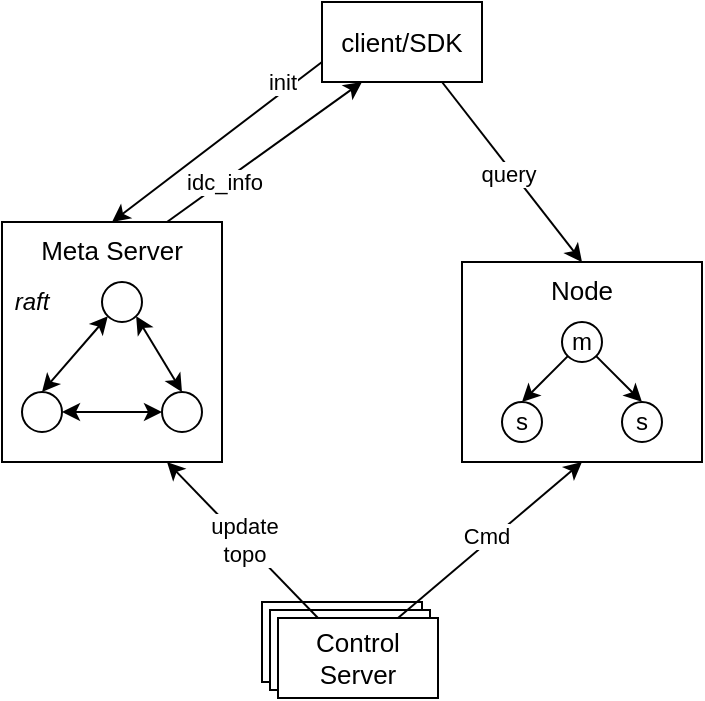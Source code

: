 <mxfile version="24.8.3" pages="3">
  <diagram name="第 1 页" id="ynK3PyQQX8J9_7JUj5-6">
    <mxGraphModel dx="819" dy="446" grid="1" gridSize="10" guides="1" tooltips="1" connect="1" arrows="1" fold="1" page="1" pageScale="1" pageWidth="827" pageHeight="1169" math="0" shadow="0">
      <root>
        <mxCell id="0" />
        <mxCell id="1" parent="0" />
        <mxCell id="z3OCQATZSgq5O4msNPUZ-25" style="rounded=0;orthogonalLoop=1;jettySize=auto;html=1;exitX=0;exitY=0.75;exitDx=0;exitDy=0;entryX=0.5;entryY=0;entryDx=0;entryDy=0;" edge="1" parent="1" source="z3OCQATZSgq5O4msNPUZ-2" target="z3OCQATZSgq5O4msNPUZ-3">
          <mxGeometry relative="1" as="geometry" />
        </mxCell>
        <mxCell id="z3OCQATZSgq5O4msNPUZ-26" value="init" style="edgeLabel;html=1;align=center;verticalAlign=middle;resizable=0;points=[];" vertex="1" connectable="0" parent="z3OCQATZSgq5O4msNPUZ-25">
          <mxGeometry x="0.004" y="-2" relative="1" as="geometry">
            <mxPoint x="34" y="-29" as="offset" />
          </mxGeometry>
        </mxCell>
        <mxCell id="z3OCQATZSgq5O4msNPUZ-29" style="rounded=0;orthogonalLoop=1;jettySize=auto;html=1;exitX=0.75;exitY=1;exitDx=0;exitDy=0;entryX=0.5;entryY=0;entryDx=0;entryDy=0;" edge="1" parent="1" source="z3OCQATZSgq5O4msNPUZ-2" target="z3OCQATZSgq5O4msNPUZ-5">
          <mxGeometry relative="1" as="geometry" />
        </mxCell>
        <mxCell id="z3OCQATZSgq5O4msNPUZ-30" value="query" style="edgeLabel;html=1;align=center;verticalAlign=middle;resizable=0;points=[];" vertex="1" connectable="0" parent="z3OCQATZSgq5O4msNPUZ-29">
          <mxGeometry x="-0.016" y="-2" relative="1" as="geometry">
            <mxPoint as="offset" />
          </mxGeometry>
        </mxCell>
        <mxCell id="z3OCQATZSgq5O4msNPUZ-2" value="&lt;span style=&quot;font-size: 13px;&quot;&gt;client/SDK&lt;/span&gt;" style="rounded=0;whiteSpace=wrap;html=1;" vertex="1" parent="1">
          <mxGeometry x="310" y="120" width="80" height="40" as="geometry" />
        </mxCell>
        <mxCell id="z3OCQATZSgq5O4msNPUZ-27" style="rounded=0;orthogonalLoop=1;jettySize=auto;html=1;exitX=0.75;exitY=0;exitDx=0;exitDy=0;entryX=0.25;entryY=1;entryDx=0;entryDy=0;" edge="1" parent="1" source="z3OCQATZSgq5O4msNPUZ-3" target="z3OCQATZSgq5O4msNPUZ-2">
          <mxGeometry relative="1" as="geometry" />
        </mxCell>
        <mxCell id="z3OCQATZSgq5O4msNPUZ-28" value="idc_info" style="edgeLabel;html=1;align=center;verticalAlign=middle;resizable=0;points=[];" vertex="1" connectable="0" parent="z3OCQATZSgq5O4msNPUZ-27">
          <mxGeometry x="-0.06" relative="1" as="geometry">
            <mxPoint x="-18" y="13" as="offset" />
          </mxGeometry>
        </mxCell>
        <mxCell id="z3OCQATZSgq5O4msNPUZ-3" value="&lt;span style=&quot;font-size: 13px;&quot;&gt;Meta Server&lt;br&gt;&lt;/span&gt;" style="rounded=0;whiteSpace=wrap;html=1;verticalAlign=top;" vertex="1" parent="1">
          <mxGeometry x="150" y="230" width="110" height="120" as="geometry" />
        </mxCell>
        <mxCell id="z3OCQATZSgq5O4msNPUZ-12" value="" style="group" vertex="1" connectable="0" parent="1">
          <mxGeometry x="160" y="260" width="90" height="75" as="geometry" />
        </mxCell>
        <mxCell id="z3OCQATZSgq5O4msNPUZ-6" value="" style="ellipse;whiteSpace=wrap;html=1;aspect=fixed;" vertex="1" parent="z3OCQATZSgq5O4msNPUZ-12">
          <mxGeometry x="40" width="20" height="20" as="geometry" />
        </mxCell>
        <mxCell id="z3OCQATZSgq5O4msNPUZ-7" value="" style="ellipse;whiteSpace=wrap;html=1;aspect=fixed;" vertex="1" parent="z3OCQATZSgq5O4msNPUZ-12">
          <mxGeometry y="55" width="20" height="20" as="geometry" />
        </mxCell>
        <mxCell id="z3OCQATZSgq5O4msNPUZ-9" style="rounded=0;orthogonalLoop=1;jettySize=auto;html=1;exitX=0;exitY=1;exitDx=0;exitDy=0;entryX=0.5;entryY=0;entryDx=0;entryDy=0;startArrow=classic;startFill=1;" edge="1" parent="z3OCQATZSgq5O4msNPUZ-12" source="z3OCQATZSgq5O4msNPUZ-6" target="z3OCQATZSgq5O4msNPUZ-7">
          <mxGeometry relative="1" as="geometry" />
        </mxCell>
        <mxCell id="z3OCQATZSgq5O4msNPUZ-8" value="" style="ellipse;whiteSpace=wrap;html=1;aspect=fixed;" vertex="1" parent="z3OCQATZSgq5O4msNPUZ-12">
          <mxGeometry x="70" y="55" width="20" height="20" as="geometry" />
        </mxCell>
        <mxCell id="z3OCQATZSgq5O4msNPUZ-10" style="rounded=0;orthogonalLoop=1;jettySize=auto;html=1;exitX=1;exitY=1;exitDx=0;exitDy=0;entryX=0.5;entryY=0;entryDx=0;entryDy=0;startArrow=classic;startFill=1;" edge="1" parent="z3OCQATZSgq5O4msNPUZ-12" source="z3OCQATZSgq5O4msNPUZ-6" target="z3OCQATZSgq5O4msNPUZ-8">
          <mxGeometry relative="1" as="geometry">
            <mxPoint x="53" y="27" as="sourcePoint" />
            <mxPoint x="27" y="68" as="targetPoint" />
          </mxGeometry>
        </mxCell>
        <mxCell id="z3OCQATZSgq5O4msNPUZ-11" style="rounded=0;orthogonalLoop=1;jettySize=auto;html=1;exitX=0;exitY=0.5;exitDx=0;exitDy=0;entryX=1;entryY=0.5;entryDx=0;entryDy=0;startArrow=classic;startFill=1;" edge="1" parent="z3OCQATZSgq5O4msNPUZ-12" source="z3OCQATZSgq5O4msNPUZ-8" target="z3OCQATZSgq5O4msNPUZ-7">
          <mxGeometry relative="1" as="geometry">
            <mxPoint x="63" y="37" as="sourcePoint" />
            <mxPoint x="37" y="78" as="targetPoint" />
          </mxGeometry>
        </mxCell>
        <mxCell id="z3OCQATZSgq5O4msNPUZ-13" value="&lt;i&gt;raft&lt;/i&gt;" style="text;html=1;strokeColor=none;fillColor=none;align=center;verticalAlign=middle;whiteSpace=wrap;rounded=0;" vertex="1" parent="1">
          <mxGeometry x="150" y="260" width="30" height="20" as="geometry" />
        </mxCell>
        <mxCell id="z3OCQATZSgq5O4msNPUZ-24" value="" style="group" vertex="1" connectable="0" parent="1">
          <mxGeometry x="280" y="420" width="88" height="48" as="geometry" />
        </mxCell>
        <mxCell id="z3OCQATZSgq5O4msNPUZ-4" value="&lt;span style=&quot;font-size: 13px;&quot;&gt;Control&lt;br&gt;Server&lt;br&gt;&lt;/span&gt;" style="rounded=0;whiteSpace=wrap;html=1;" vertex="1" parent="z3OCQATZSgq5O4msNPUZ-24">
          <mxGeometry width="80" height="40" as="geometry" />
        </mxCell>
        <mxCell id="z3OCQATZSgq5O4msNPUZ-22" value="&lt;span style=&quot;font-size: 13px;&quot;&gt;Control&lt;br&gt;Server&lt;br&gt;&lt;/span&gt;" style="rounded=0;whiteSpace=wrap;html=1;" vertex="1" parent="z3OCQATZSgq5O4msNPUZ-24">
          <mxGeometry x="4" y="4" width="80" height="40" as="geometry" />
        </mxCell>
        <mxCell id="z3OCQATZSgq5O4msNPUZ-23" value="&lt;span style=&quot;font-size: 13px;&quot;&gt;Control&lt;br&gt;Server&lt;br&gt;&lt;/span&gt;" style="rounded=0;whiteSpace=wrap;html=1;" vertex="1" parent="z3OCQATZSgq5O4msNPUZ-24">
          <mxGeometry x="8" y="8" width="80" height="40" as="geometry" />
        </mxCell>
        <mxCell id="z3OCQATZSgq5O4msNPUZ-31" style="rounded=0;orthogonalLoop=1;jettySize=auto;html=1;exitX=0.25;exitY=0;exitDx=0;exitDy=0;entryX=0.75;entryY=1;entryDx=0;entryDy=0;" edge="1" parent="1" source="z3OCQATZSgq5O4msNPUZ-23" target="z3OCQATZSgq5O4msNPUZ-3">
          <mxGeometry relative="1" as="geometry" />
        </mxCell>
        <mxCell id="z3OCQATZSgq5O4msNPUZ-32" value="update&lt;br&gt;topo" style="edgeLabel;html=1;align=center;verticalAlign=middle;resizable=0;points=[];" vertex="1" connectable="0" parent="z3OCQATZSgq5O4msNPUZ-31">
          <mxGeometry x="-0.009" relative="1" as="geometry">
            <mxPoint as="offset" />
          </mxGeometry>
        </mxCell>
        <mxCell id="z3OCQATZSgq5O4msNPUZ-33" value="" style="group" vertex="1" connectable="0" parent="1">
          <mxGeometry x="380" y="250" width="120" height="100" as="geometry" />
        </mxCell>
        <mxCell id="z3OCQATZSgq5O4msNPUZ-5" value="&lt;span style=&quot;font-size: 13px;&quot;&gt;Node&lt;br&gt;&lt;/span&gt;" style="rounded=0;whiteSpace=wrap;html=1;verticalAlign=top;" vertex="1" parent="z3OCQATZSgq5O4msNPUZ-33">
          <mxGeometry width="120" height="100" as="geometry" />
        </mxCell>
        <mxCell id="z3OCQATZSgq5O4msNPUZ-15" value="m" style="ellipse;whiteSpace=wrap;html=1;aspect=fixed;" vertex="1" parent="z3OCQATZSgq5O4msNPUZ-33">
          <mxGeometry x="50" y="30" width="20" height="20" as="geometry" />
        </mxCell>
        <mxCell id="z3OCQATZSgq5O4msNPUZ-16" value="s" style="ellipse;whiteSpace=wrap;html=1;aspect=fixed;" vertex="1" parent="z3OCQATZSgq5O4msNPUZ-33">
          <mxGeometry x="20" y="70" width="20" height="20" as="geometry" />
        </mxCell>
        <mxCell id="z3OCQATZSgq5O4msNPUZ-17" style="rounded=0;orthogonalLoop=1;jettySize=auto;html=1;exitX=0;exitY=1;exitDx=0;exitDy=0;entryX=0.5;entryY=0;entryDx=0;entryDy=0;startArrow=none;startFill=0;" edge="1" parent="z3OCQATZSgq5O4msNPUZ-33" source="z3OCQATZSgq5O4msNPUZ-15" target="z3OCQATZSgq5O4msNPUZ-16">
          <mxGeometry relative="1" as="geometry" />
        </mxCell>
        <mxCell id="z3OCQATZSgq5O4msNPUZ-18" value="s" style="ellipse;whiteSpace=wrap;html=1;aspect=fixed;" vertex="1" parent="z3OCQATZSgq5O4msNPUZ-33">
          <mxGeometry x="80" y="70" width="20" height="20" as="geometry" />
        </mxCell>
        <mxCell id="z3OCQATZSgq5O4msNPUZ-19" style="rounded=0;orthogonalLoop=1;jettySize=auto;html=1;exitX=1;exitY=1;exitDx=0;exitDy=0;entryX=0.5;entryY=0;entryDx=0;entryDy=0;startArrow=none;startFill=0;" edge="1" parent="z3OCQATZSgq5O4msNPUZ-33" source="z3OCQATZSgq5O4msNPUZ-15" target="z3OCQATZSgq5O4msNPUZ-18">
          <mxGeometry relative="1" as="geometry">
            <mxPoint x="73" y="42" as="sourcePoint" />
            <mxPoint x="47" y="83" as="targetPoint" />
          </mxGeometry>
        </mxCell>
        <mxCell id="z3OCQATZSgq5O4msNPUZ-34" style="rounded=0;orthogonalLoop=1;jettySize=auto;html=1;exitX=0.75;exitY=0;exitDx=0;exitDy=0;entryX=0.5;entryY=1;entryDx=0;entryDy=0;" edge="1" parent="1" source="z3OCQATZSgq5O4msNPUZ-23" target="z3OCQATZSgq5O4msNPUZ-5">
          <mxGeometry relative="1" as="geometry" />
        </mxCell>
        <mxCell id="z3OCQATZSgq5O4msNPUZ-35" value="Cmd" style="edgeLabel;html=1;align=center;verticalAlign=middle;resizable=0;points=[];" vertex="1" connectable="0" parent="z3OCQATZSgq5O4msNPUZ-34">
          <mxGeometry x="0.006" y="3" relative="1" as="geometry">
            <mxPoint as="offset" />
          </mxGeometry>
        </mxCell>
      </root>
    </mxGraphModel>
  </diagram>
  <diagram id="1KWX4ivYcpXneb_u-p8n" name="第 2 页">
    <mxGraphModel dx="954" dy="639" grid="1" gridSize="10" guides="1" tooltips="1" connect="1" arrows="1" fold="1" page="1" pageScale="1" pageWidth="827" pageHeight="1169" math="0" shadow="0">
      <root>
        <mxCell id="0" />
        <mxCell id="1" parent="0" />
        <mxCell id="VZfDSEADWTi2aLQaaKjS-12" value="" style="group" vertex="1" connectable="0" parent="1">
          <mxGeometry x="240" y="70" width="240" height="170" as="geometry" />
        </mxCell>
        <mxCell id="VZfDSEADWTi2aLQaaKjS-1" value="Leader Node" style="rounded=1;whiteSpace=wrap;html=1;shadow=0;glass=0;verticalAlign=top;arcSize=4;" vertex="1" parent="VZfDSEADWTi2aLQaaKjS-12">
          <mxGeometry width="240" height="170" as="geometry" />
        </mxCell>
        <mxCell id="VZfDSEADWTi2aLQaaKjS-2" value="SSD" style="shape=cylinder3;whiteSpace=wrap;html=1;boundedLbl=1;backgroundOutline=1;size=15;" vertex="1" parent="VZfDSEADWTi2aLQaaKjS-12">
          <mxGeometry x="150" y="50" width="60" height="50" as="geometry" />
        </mxCell>
        <mxCell id="VZfDSEADWTi2aLQaaKjS-9" value="" style="group" vertex="1" connectable="0" parent="VZfDSEADWTi2aLQaaKjS-12">
          <mxGeometry x="10" y="120" width="180" height="40" as="geometry" />
        </mxCell>
        <mxCell id="VZfDSEADWTi2aLQaaKjS-3" value="&amp;nbsp;Log" style="rounded=1;whiteSpace=wrap;html=1;align=left;strokeWidth=2;fillColor=#d5e8d4;strokeColor=#82b366;arcSize=10;" vertex="1" parent="VZfDSEADWTi2aLQaaKjS-9">
          <mxGeometry width="180" height="40" as="geometry" />
        </mxCell>
        <mxCell id="VZfDSEADWTi2aLQaaKjS-8" value="" style="group" vertex="1" connectable="0" parent="VZfDSEADWTi2aLQaaKjS-9">
          <mxGeometry x="30" y="10" width="140" height="20" as="geometry" />
        </mxCell>
        <mxCell id="VZfDSEADWTi2aLQaaKjS-4" value="x→1" style="rounded=0;whiteSpace=wrap;html=1;strokeWidth=2;" vertex="1" parent="VZfDSEADWTi2aLQaaKjS-8">
          <mxGeometry width="40" height="20" as="geometry" />
        </mxCell>
        <mxCell id="VZfDSEADWTi2aLQaaKjS-5" value="y→2" style="rounded=0;whiteSpace=wrap;html=1;strokeWidth=2;" vertex="1" parent="VZfDSEADWTi2aLQaaKjS-8">
          <mxGeometry x="40" width="40" height="20" as="geometry" />
        </mxCell>
        <mxCell id="VZfDSEADWTi2aLQaaKjS-6" value="z→3" style="rounded=0;whiteSpace=wrap;html=1;strokeWidth=2;" vertex="1" parent="VZfDSEADWTi2aLQaaKjS-8">
          <mxGeometry x="80" width="40" height="20" as="geometry" />
        </mxCell>
        <mxCell id="VZfDSEADWTi2aLQaaKjS-7" value="..." style="rounded=0;whiteSpace=wrap;html=1;strokeWidth=2;" vertex="1" parent="VZfDSEADWTi2aLQaaKjS-8">
          <mxGeometry x="120" width="20" height="20" as="geometry" />
        </mxCell>
        <mxCell id="VZfDSEADWTi2aLQaaKjS-13" value="" style="group" vertex="1" connectable="0" parent="1">
          <mxGeometry x="80" y="320" width="240" height="170" as="geometry" />
        </mxCell>
        <mxCell id="VZfDSEADWTi2aLQaaKjS-14" value="Follower Node" style="rounded=1;whiteSpace=wrap;html=1;shadow=0;glass=0;verticalAlign=top;arcSize=4;" vertex="1" parent="VZfDSEADWTi2aLQaaKjS-13">
          <mxGeometry width="240" height="170" as="geometry" />
        </mxCell>
        <mxCell id="VZfDSEADWTi2aLQaaKjS-15" value="SSD" style="shape=cylinder3;whiteSpace=wrap;html=1;boundedLbl=1;backgroundOutline=1;size=15;" vertex="1" parent="VZfDSEADWTi2aLQaaKjS-13">
          <mxGeometry x="150" y="50" width="60" height="50" as="geometry" />
        </mxCell>
        <mxCell id="VZfDSEADWTi2aLQaaKjS-16" value="" style="group" vertex="1" connectable="0" parent="VZfDSEADWTi2aLQaaKjS-13">
          <mxGeometry x="10" y="120" width="180" height="40" as="geometry" />
        </mxCell>
        <mxCell id="VZfDSEADWTi2aLQaaKjS-17" value="&amp;nbsp;Log" style="rounded=1;whiteSpace=wrap;html=1;align=left;strokeWidth=2;fillColor=#d5e8d4;strokeColor=#82b366;arcSize=10;" vertex="1" parent="VZfDSEADWTi2aLQaaKjS-16">
          <mxGeometry width="180" height="40" as="geometry" />
        </mxCell>
        <mxCell id="VZfDSEADWTi2aLQaaKjS-18" value="" style="group" vertex="1" connectable="0" parent="VZfDSEADWTi2aLQaaKjS-16">
          <mxGeometry x="30" y="10" width="140" height="20" as="geometry" />
        </mxCell>
        <mxCell id="VZfDSEADWTi2aLQaaKjS-19" value="x→1" style="rounded=0;whiteSpace=wrap;html=1;strokeWidth=2;" vertex="1" parent="VZfDSEADWTi2aLQaaKjS-18">
          <mxGeometry width="40" height="20" as="geometry" />
        </mxCell>
        <mxCell id="VZfDSEADWTi2aLQaaKjS-20" value="y→2" style="rounded=0;whiteSpace=wrap;html=1;strokeWidth=2;" vertex="1" parent="VZfDSEADWTi2aLQaaKjS-18">
          <mxGeometry x="40" width="40" height="20" as="geometry" />
        </mxCell>
        <mxCell id="VZfDSEADWTi2aLQaaKjS-21" value="z→3" style="rounded=0;whiteSpace=wrap;html=1;strokeWidth=2;" vertex="1" parent="VZfDSEADWTi2aLQaaKjS-18">
          <mxGeometry x="80" width="40" height="20" as="geometry" />
        </mxCell>
        <mxCell id="VZfDSEADWTi2aLQaaKjS-22" value="..." style="rounded=0;whiteSpace=wrap;html=1;strokeWidth=2;" vertex="1" parent="VZfDSEADWTi2aLQaaKjS-18">
          <mxGeometry x="120" width="20" height="20" as="geometry" />
        </mxCell>
        <mxCell id="VZfDSEADWTi2aLQaaKjS-24" value="" style="group" vertex="1" connectable="0" parent="1">
          <mxGeometry x="400" y="320" width="240" height="170" as="geometry" />
        </mxCell>
        <mxCell id="VZfDSEADWTi2aLQaaKjS-25" value="Follower Node" style="rounded=1;whiteSpace=wrap;html=1;shadow=0;glass=0;verticalAlign=top;arcSize=4;" vertex="1" parent="VZfDSEADWTi2aLQaaKjS-24">
          <mxGeometry width="240" height="170" as="geometry" />
        </mxCell>
        <mxCell id="VZfDSEADWTi2aLQaaKjS-26" value="SSD" style="shape=cylinder3;whiteSpace=wrap;html=1;boundedLbl=1;backgroundOutline=1;size=15;" vertex="1" parent="VZfDSEADWTi2aLQaaKjS-24">
          <mxGeometry x="150" y="50" width="60" height="50" as="geometry" />
        </mxCell>
        <mxCell id="VZfDSEADWTi2aLQaaKjS-27" value="" style="group" vertex="1" connectable="0" parent="VZfDSEADWTi2aLQaaKjS-24">
          <mxGeometry x="10" y="120" width="180" height="40" as="geometry" />
        </mxCell>
        <mxCell id="VZfDSEADWTi2aLQaaKjS-28" value="&amp;nbsp;Log" style="rounded=1;whiteSpace=wrap;html=1;align=left;strokeWidth=2;fillColor=#d5e8d4;strokeColor=#82b366;arcSize=10;" vertex="1" parent="VZfDSEADWTi2aLQaaKjS-27">
          <mxGeometry width="180" height="40" as="geometry" />
        </mxCell>
        <mxCell id="VZfDSEADWTi2aLQaaKjS-29" value="" style="group" vertex="1" connectable="0" parent="VZfDSEADWTi2aLQaaKjS-27">
          <mxGeometry x="30" y="10" width="140" height="20" as="geometry" />
        </mxCell>
        <mxCell id="VZfDSEADWTi2aLQaaKjS-30" value="x→1" style="rounded=0;whiteSpace=wrap;html=1;strokeWidth=2;" vertex="1" parent="VZfDSEADWTi2aLQaaKjS-29">
          <mxGeometry width="40" height="20" as="geometry" />
        </mxCell>
        <mxCell id="VZfDSEADWTi2aLQaaKjS-31" value="y→2" style="rounded=0;whiteSpace=wrap;html=1;strokeWidth=2;" vertex="1" parent="VZfDSEADWTi2aLQaaKjS-29">
          <mxGeometry x="40" width="40" height="20" as="geometry" />
        </mxCell>
        <mxCell id="VZfDSEADWTi2aLQaaKjS-32" value="z→3" style="rounded=0;whiteSpace=wrap;html=1;strokeWidth=2;" vertex="1" parent="VZfDSEADWTi2aLQaaKjS-29">
          <mxGeometry x="80" width="40" height="20" as="geometry" />
        </mxCell>
        <mxCell id="VZfDSEADWTi2aLQaaKjS-33" value="..." style="rounded=0;whiteSpace=wrap;html=1;strokeWidth=2;" vertex="1" parent="VZfDSEADWTi2aLQaaKjS-29">
          <mxGeometry x="120" width="20" height="20" as="geometry" />
        </mxCell>
      </root>
    </mxGraphModel>
  </diagram>
  <diagram id="ay1n2432_oWo_pKG9bvt" name="第 3 页">
    <mxGraphModel dx="954" dy="639" grid="1" gridSize="10" guides="1" tooltips="1" connect="1" arrows="1" fold="1" page="1" pageScale="1" pageWidth="827" pageHeight="1169" math="0" shadow="0">
      <root>
        <mxCell id="0" />
        <mxCell id="1" parent="0" />
        <mxCell id="p1UNabrcpeT1IBr0WjDm-61" value="" style="rounded=0;whiteSpace=wrap;html=1;dashed=1;strokeWidth=2;fillColor=none;" vertex="1" parent="1">
          <mxGeometry x="100" y="40" width="720" height="340" as="geometry" />
        </mxCell>
        <mxCell id="p1UNabrcpeT1IBr0WjDm-57" value="" style="rounded=0;whiteSpace=wrap;html=1;fillColor=#f5f5f5;fontColor=#333333;strokeColor=#666666;" vertex="1" parent="1">
          <mxGeometry x="586" y="170" width="220" height="190" as="geometry" />
        </mxCell>
        <mxCell id="p1UNabrcpeT1IBr0WjDm-56" value="" style="rounded=0;whiteSpace=wrap;html=1;fillColor=#f5f5f5;fontColor=#333333;strokeColor=#666666;" vertex="1" parent="1">
          <mxGeometry x="356" y="170" width="220" height="190" as="geometry" />
        </mxCell>
        <mxCell id="p1UNabrcpeT1IBr0WjDm-55" value="" style="rounded=0;whiteSpace=wrap;html=1;fillColor=#f5f5f5;fontColor=#333333;strokeColor=#666666;" vertex="1" parent="1">
          <mxGeometry x="120" y="170" width="220" height="190" as="geometry" />
        </mxCell>
        <mxCell id="p1UNabrcpeT1IBr0WjDm-52" style="edgeStyle=orthogonalEdgeStyle;rounded=0;orthogonalLoop=1;jettySize=auto;html=1;exitX=0.5;exitY=1;exitDx=0;exitDy=0;entryX=0.5;entryY=0;entryDx=0;entryDy=0;" edge="1" parent="1" source="p1UNabrcpeT1IBr0WjDm-1" target="p1UNabrcpeT1IBr0WjDm-32">
          <mxGeometry relative="1" as="geometry" />
        </mxCell>
        <mxCell id="p1UNabrcpeT1IBr0WjDm-53" style="rounded=0;orthogonalLoop=1;jettySize=auto;html=1;exitX=0.5;exitY=1;exitDx=0;exitDy=0;entryX=0.5;entryY=0;entryDx=0;entryDy=0;edgeStyle=orthogonalEdgeStyle;curved=1;" edge="1" parent="1" source="p1UNabrcpeT1IBr0WjDm-1" target="p1UNabrcpeT1IBr0WjDm-2">
          <mxGeometry relative="1" as="geometry" />
        </mxCell>
        <mxCell id="p1UNabrcpeT1IBr0WjDm-54" style="rounded=0;orthogonalLoop=1;jettySize=auto;html=1;exitX=0.5;exitY=1;exitDx=0;exitDy=0;entryX=0.5;entryY=0;entryDx=0;entryDy=0;edgeStyle=orthogonalEdgeStyle;curved=1;" edge="1" parent="1" source="p1UNabrcpeT1IBr0WjDm-1" target="p1UNabrcpeT1IBr0WjDm-48">
          <mxGeometry relative="1" as="geometry" />
        </mxCell>
        <mxCell id="p1UNabrcpeT1IBr0WjDm-1" value="merge" style="ellipse;whiteSpace=wrap;html=1;aspect=fixed;" vertex="1" parent="1">
          <mxGeometry x="435" y="50" width="60" height="60" as="geometry" />
        </mxCell>
        <mxCell id="p1UNabrcpeT1IBr0WjDm-38" value="" style="group" vertex="1" connectable="0" parent="1">
          <mxGeometry x="370" y="190" width="190" height="160" as="geometry" />
        </mxCell>
        <mxCell id="p1UNabrcpeT1IBr0WjDm-36" value="redis" style="ellipse;whiteSpace=wrap;html=1;aspect=fixed;fillColor=#d5e8d4;strokeColor=#82b366;" vertex="1" parent="p1UNabrcpeT1IBr0WjDm-38">
          <mxGeometry x="82" y="110" width="50" height="50" as="geometry" />
        </mxCell>
        <mxCell id="p1UNabrcpeT1IBr0WjDm-25" value="redis" style="ellipse;whiteSpace=wrap;html=1;aspect=fixed;fillColor=#d5e8d4;strokeColor=#82b366;" vertex="1" parent="p1UNabrcpeT1IBr0WjDm-38">
          <mxGeometry x="72" y="109" width="50" height="50" as="geometry" />
        </mxCell>
        <mxCell id="p1UNabrcpeT1IBr0WjDm-27" style="edgeStyle=orthogonalEdgeStyle;rounded=0;orthogonalLoop=1;jettySize=auto;html=1;exitX=0.5;exitY=1;exitDx=0;exitDy=0;entryX=0.5;entryY=0;entryDx=0;entryDy=0;curved=1;" edge="1" parent="p1UNabrcpeT1IBr0WjDm-38" source="p1UNabrcpeT1IBr0WjDm-32" target="p1UNabrcpeT1IBr0WjDm-33">
          <mxGeometry relative="1" as="geometry" />
        </mxCell>
        <mxCell id="p1UNabrcpeT1IBr0WjDm-28" style="edgeStyle=orthogonalEdgeStyle;rounded=0;orthogonalLoop=1;jettySize=auto;html=1;curved=1;exitX=0.5;exitY=1;exitDx=0;exitDy=0;" edge="1" parent="p1UNabrcpeT1IBr0WjDm-38" source="p1UNabrcpeT1IBr0WjDm-32" target="p1UNabrcpeT1IBr0WjDm-35">
          <mxGeometry relative="1" as="geometry" />
        </mxCell>
        <mxCell id="p1UNabrcpeT1IBr0WjDm-29" style="rounded=0;orthogonalLoop=1;jettySize=auto;html=1;exitX=0.5;exitY=1;exitDx=0;exitDy=0;entryX=0.5;entryY=0;entryDx=0;entryDy=0;" edge="1" parent="p1UNabrcpeT1IBr0WjDm-38" source="p1UNabrcpeT1IBr0WjDm-32" target="p1UNabrcpeT1IBr0WjDm-34">
          <mxGeometry relative="1" as="geometry" />
        </mxCell>
        <mxCell id="p1UNabrcpeT1IBr0WjDm-31" style="rounded=0;orthogonalLoop=1;jettySize=auto;html=1;exitX=0.5;exitY=1;exitDx=0;exitDy=0;entryX=0.5;entryY=0;entryDx=0;entryDy=0;" edge="1" parent="p1UNabrcpeT1IBr0WjDm-38" source="p1UNabrcpeT1IBr0WjDm-32" target="p1UNabrcpeT1IBr0WjDm-25">
          <mxGeometry relative="1" as="geometry" />
        </mxCell>
        <mxCell id="p1UNabrcpeT1IBr0WjDm-37" style="rounded=0;orthogonalLoop=1;jettySize=auto;html=1;exitX=0.5;exitY=1;exitDx=0;exitDy=0;entryX=1;entryY=0;entryDx=0;entryDy=0;" edge="1" parent="p1UNabrcpeT1IBr0WjDm-38" source="p1UNabrcpeT1IBr0WjDm-32" target="p1UNabrcpeT1IBr0WjDm-25">
          <mxGeometry relative="1" as="geometry" />
        </mxCell>
        <mxCell id="p1UNabrcpeT1IBr0WjDm-32" value="tag&lt;br&gt;&lt;div&gt;召回策略&lt;/div&gt;" style="ellipse;whiteSpace=wrap;html=1;aspect=fixed;" vertex="1" parent="p1UNabrcpeT1IBr0WjDm-38">
          <mxGeometry x="65" width="60" height="60" as="geometry" />
        </mxCell>
        <mxCell id="p1UNabrcpeT1IBr0WjDm-33" value="dict" style="ellipse;whiteSpace=wrap;html=1;aspect=fixed;fillColor=#dae8fc;strokeColor=#6c8ebf;" vertex="1" parent="p1UNabrcpeT1IBr0WjDm-38">
          <mxGeometry y="110" width="50" height="50" as="geometry" />
        </mxCell>
        <mxCell id="p1UNabrcpeT1IBr0WjDm-34" value="redis" style="ellipse;whiteSpace=wrap;html=1;aspect=fixed;fillColor=#d5e8d4;strokeColor=#82b366;" vertex="1" parent="p1UNabrcpeT1IBr0WjDm-38">
          <mxGeometry x="62" y="110" width="50" height="50" as="geometry" />
        </mxCell>
        <mxCell id="p1UNabrcpeT1IBr0WjDm-35" value="model" style="ellipse;whiteSpace=wrap;html=1;aspect=fixed;fillColor=#f8cecc;strokeColor=#b85450;" vertex="1" parent="p1UNabrcpeT1IBr0WjDm-38">
          <mxGeometry x="140" y="110" width="50" height="50" as="geometry" />
        </mxCell>
        <mxCell id="p1UNabrcpeT1IBr0WjDm-39" value="" style="group" vertex="1" connectable="0" parent="1">
          <mxGeometry x="140" y="190" width="190" height="180" as="geometry" />
        </mxCell>
        <mxCell id="p1UNabrcpeT1IBr0WjDm-20" value="redis" style="ellipse;whiteSpace=wrap;html=1;aspect=fixed;fillColor=#d5e8d4;strokeColor=#82b366;" vertex="1" parent="p1UNabrcpeT1IBr0WjDm-39">
          <mxGeometry x="80" y="109" width="50" height="50" as="geometry" />
        </mxCell>
        <mxCell id="p1UNabrcpeT1IBr0WjDm-19" value="dict" style="ellipse;whiteSpace=wrap;html=1;aspect=fixed;fillColor=#dae8fc;strokeColor=#6c8ebf;" vertex="1" parent="p1UNabrcpeT1IBr0WjDm-39">
          <mxGeometry x="10" y="110" width="50" height="50" as="geometry" />
        </mxCell>
        <mxCell id="p1UNabrcpeT1IBr0WjDm-8" style="edgeStyle=orthogonalEdgeStyle;rounded=0;orthogonalLoop=1;jettySize=auto;html=1;exitX=0.5;exitY=1;exitDx=0;exitDy=0;entryX=0.5;entryY=0;entryDx=0;entryDy=0;curved=1;" edge="1" parent="p1UNabrcpeT1IBr0WjDm-39" source="p1UNabrcpeT1IBr0WjDm-2" target="p1UNabrcpeT1IBr0WjDm-5">
          <mxGeometry relative="1" as="geometry" />
        </mxCell>
        <mxCell id="p1UNabrcpeT1IBr0WjDm-9" style="edgeStyle=orthogonalEdgeStyle;rounded=0;orthogonalLoop=1;jettySize=auto;html=1;curved=1;exitX=0.5;exitY=1;exitDx=0;exitDy=0;" edge="1" parent="p1UNabrcpeT1IBr0WjDm-39" source="p1UNabrcpeT1IBr0WjDm-2" target="p1UNabrcpeT1IBr0WjDm-7">
          <mxGeometry relative="1" as="geometry" />
        </mxCell>
        <mxCell id="p1UNabrcpeT1IBr0WjDm-10" style="edgeStyle=orthogonalEdgeStyle;rounded=0;orthogonalLoop=1;jettySize=auto;html=1;exitX=0.5;exitY=1;exitDx=0;exitDy=0;entryX=0.5;entryY=0;entryDx=0;entryDy=0;" edge="1" parent="p1UNabrcpeT1IBr0WjDm-39" source="p1UNabrcpeT1IBr0WjDm-2" target="p1UNabrcpeT1IBr0WjDm-6">
          <mxGeometry relative="1" as="geometry" />
        </mxCell>
        <mxCell id="p1UNabrcpeT1IBr0WjDm-21" style="edgeStyle=orthogonalEdgeStyle;rounded=0;orthogonalLoop=1;jettySize=auto;html=1;exitX=0.5;exitY=1;exitDx=0;exitDy=0;entryX=1;entryY=0;entryDx=0;entryDy=0;curved=1;" edge="1" parent="p1UNabrcpeT1IBr0WjDm-39" source="p1UNabrcpeT1IBr0WjDm-2" target="p1UNabrcpeT1IBr0WjDm-19">
          <mxGeometry relative="1" as="geometry" />
        </mxCell>
        <mxCell id="p1UNabrcpeT1IBr0WjDm-22" style="rounded=0;orthogonalLoop=1;jettySize=auto;html=1;exitX=0.5;exitY=1;exitDx=0;exitDy=0;entryX=0.5;entryY=0;entryDx=0;entryDy=0;" edge="1" parent="p1UNabrcpeT1IBr0WjDm-39" source="p1UNabrcpeT1IBr0WjDm-2" target="p1UNabrcpeT1IBr0WjDm-20">
          <mxGeometry relative="1" as="geometry" />
        </mxCell>
        <mxCell id="p1UNabrcpeT1IBr0WjDm-2" value="up主&lt;div&gt;召回策略&lt;/div&gt;" style="ellipse;whiteSpace=wrap;html=1;aspect=fixed;" vertex="1" parent="p1UNabrcpeT1IBr0WjDm-39">
          <mxGeometry x="65" width="60" height="60" as="geometry" />
        </mxCell>
        <mxCell id="p1UNabrcpeT1IBr0WjDm-5" value="dict" style="ellipse;whiteSpace=wrap;html=1;aspect=fixed;fillColor=#dae8fc;strokeColor=#6c8ebf;" vertex="1" parent="p1UNabrcpeT1IBr0WjDm-39">
          <mxGeometry y="110" width="50" height="50" as="geometry" />
        </mxCell>
        <mxCell id="p1UNabrcpeT1IBr0WjDm-6" value="redis" style="ellipse;whiteSpace=wrap;html=1;aspect=fixed;fillColor=#d5e8d4;strokeColor=#82b366;" vertex="1" parent="p1UNabrcpeT1IBr0WjDm-39">
          <mxGeometry x="70" y="110" width="50" height="50" as="geometry" />
        </mxCell>
        <mxCell id="p1UNabrcpeT1IBr0WjDm-7" value="model" style="ellipse;whiteSpace=wrap;html=1;aspect=fixed;fillColor=#f8cecc;strokeColor=#b85450;" vertex="1" parent="p1UNabrcpeT1IBr0WjDm-39">
          <mxGeometry x="140" y="110" width="50" height="50" as="geometry" />
        </mxCell>
        <mxCell id="p1UNabrcpeT1IBr0WjDm-40" value="" style="group" vertex="1" connectable="0" parent="1">
          <mxGeometry x="610" y="190" width="190" height="160" as="geometry" />
        </mxCell>
        <mxCell id="p1UNabrcpeT1IBr0WjDm-41" value="redis" style="ellipse;whiteSpace=wrap;html=1;aspect=fixed;fillColor=#d5e8d4;strokeColor=#82b366;" vertex="1" parent="p1UNabrcpeT1IBr0WjDm-40">
          <mxGeometry x="80" y="109" width="50" height="50" as="geometry" />
        </mxCell>
        <mxCell id="p1UNabrcpeT1IBr0WjDm-42" value="dict" style="ellipse;whiteSpace=wrap;html=1;aspect=fixed;fillColor=#dae8fc;strokeColor=#6c8ebf;" vertex="1" parent="p1UNabrcpeT1IBr0WjDm-40">
          <mxGeometry x="10" y="110" width="50" height="50" as="geometry" />
        </mxCell>
        <mxCell id="p1UNabrcpeT1IBr0WjDm-43" style="edgeStyle=orthogonalEdgeStyle;rounded=0;orthogonalLoop=1;jettySize=auto;html=1;exitX=0.5;exitY=1;exitDx=0;exitDy=0;entryX=0.5;entryY=0;entryDx=0;entryDy=0;curved=1;" edge="1" parent="p1UNabrcpeT1IBr0WjDm-40" source="p1UNabrcpeT1IBr0WjDm-48" target="p1UNabrcpeT1IBr0WjDm-49">
          <mxGeometry relative="1" as="geometry" />
        </mxCell>
        <mxCell id="p1UNabrcpeT1IBr0WjDm-44" style="edgeStyle=orthogonalEdgeStyle;rounded=0;orthogonalLoop=1;jettySize=auto;html=1;curved=1;exitX=0.5;exitY=1;exitDx=0;exitDy=0;" edge="1" parent="p1UNabrcpeT1IBr0WjDm-40" source="p1UNabrcpeT1IBr0WjDm-48" target="p1UNabrcpeT1IBr0WjDm-51">
          <mxGeometry relative="1" as="geometry" />
        </mxCell>
        <mxCell id="p1UNabrcpeT1IBr0WjDm-45" style="edgeStyle=orthogonalEdgeStyle;rounded=0;orthogonalLoop=1;jettySize=auto;html=1;exitX=0.5;exitY=1;exitDx=0;exitDy=0;entryX=0.5;entryY=0;entryDx=0;entryDy=0;" edge="1" parent="p1UNabrcpeT1IBr0WjDm-40" source="p1UNabrcpeT1IBr0WjDm-48" target="p1UNabrcpeT1IBr0WjDm-50">
          <mxGeometry relative="1" as="geometry" />
        </mxCell>
        <mxCell id="p1UNabrcpeT1IBr0WjDm-46" style="edgeStyle=orthogonalEdgeStyle;rounded=0;orthogonalLoop=1;jettySize=auto;html=1;exitX=0.5;exitY=1;exitDx=0;exitDy=0;entryX=1;entryY=0;entryDx=0;entryDy=0;curved=1;" edge="1" parent="p1UNabrcpeT1IBr0WjDm-40" source="p1UNabrcpeT1IBr0WjDm-48" target="p1UNabrcpeT1IBr0WjDm-42">
          <mxGeometry relative="1" as="geometry" />
        </mxCell>
        <mxCell id="p1UNabrcpeT1IBr0WjDm-47" style="rounded=0;orthogonalLoop=1;jettySize=auto;html=1;exitX=0.5;exitY=1;exitDx=0;exitDy=0;entryX=0.5;entryY=0;entryDx=0;entryDy=0;" edge="1" parent="p1UNabrcpeT1IBr0WjDm-40" source="p1UNabrcpeT1IBr0WjDm-48" target="p1UNabrcpeT1IBr0WjDm-41">
          <mxGeometry relative="1" as="geometry" />
        </mxCell>
        <mxCell id="p1UNabrcpeT1IBr0WjDm-48" value="冷启&lt;br&gt;&lt;div&gt;召回策略&lt;/div&gt;" style="ellipse;whiteSpace=wrap;html=1;aspect=fixed;" vertex="1" parent="p1UNabrcpeT1IBr0WjDm-40">
          <mxGeometry x="65" width="60" height="60" as="geometry" />
        </mxCell>
        <mxCell id="p1UNabrcpeT1IBr0WjDm-49" value="dict" style="ellipse;whiteSpace=wrap;html=1;aspect=fixed;fillColor=#dae8fc;strokeColor=#6c8ebf;" vertex="1" parent="p1UNabrcpeT1IBr0WjDm-40">
          <mxGeometry y="110" width="50" height="50" as="geometry" />
        </mxCell>
        <mxCell id="p1UNabrcpeT1IBr0WjDm-50" value="redis" style="ellipse;whiteSpace=wrap;html=1;aspect=fixed;fillColor=#d5e8d4;strokeColor=#82b366;" vertex="1" parent="p1UNabrcpeT1IBr0WjDm-40">
          <mxGeometry x="70" y="110" width="50" height="50" as="geometry" />
        </mxCell>
        <mxCell id="p1UNabrcpeT1IBr0WjDm-51" value="model" style="ellipse;whiteSpace=wrap;html=1;aspect=fixed;fillColor=#f8cecc;strokeColor=#b85450;" vertex="1" parent="p1UNabrcpeT1IBr0WjDm-40">
          <mxGeometry x="140" y="110" width="50" height="50" as="geometry" />
        </mxCell>
        <mxCell id="p1UNabrcpeT1IBr0WjDm-58" value="up主&lt;div style=&quot;font-size: 14px;&quot;&gt;召回通道&lt;/div&gt;" style="text;html=1;align=center;verticalAlign=middle;whiteSpace=wrap;rounded=0;fontSize=14;" vertex="1" parent="1">
          <mxGeometry x="130" y="180" width="60" height="30" as="geometry" />
        </mxCell>
        <mxCell id="p1UNabrcpeT1IBr0WjDm-59" value="tag&lt;br style=&quot;font-size: 14px;&quot;&gt;&lt;div style=&quot;font-size: 14px;&quot;&gt;召回通道&lt;/div&gt;" style="text;html=1;align=center;verticalAlign=middle;whiteSpace=wrap;rounded=0;fontSize=14;" vertex="1" parent="1">
          <mxGeometry x="360" y="180" width="60" height="30" as="geometry" />
        </mxCell>
        <mxCell id="p1UNabrcpeT1IBr0WjDm-60" value="冷启&lt;br style=&quot;font-size: 14px;&quot;&gt;&lt;div style=&quot;font-size: 14px;&quot;&gt;召回通道&lt;/div&gt;" style="text;html=1;align=center;verticalAlign=middle;whiteSpace=wrap;rounded=0;fontSize=14;" vertex="1" parent="1">
          <mxGeometry x="596" y="180" width="60" height="30" as="geometry" />
        </mxCell>
        <mxCell id="p1UNabrcpeT1IBr0WjDm-62" value="&lt;i&gt;grc召回服务&lt;/i&gt;" style="text;html=1;align=center;verticalAlign=middle;whiteSpace=wrap;rounded=0;fontSize=14;" vertex="1" parent="1">
          <mxGeometry x="110" y="50" width="90" height="30" as="geometry" />
        </mxCell>
      </root>
    </mxGraphModel>
  </diagram>
</mxfile>
